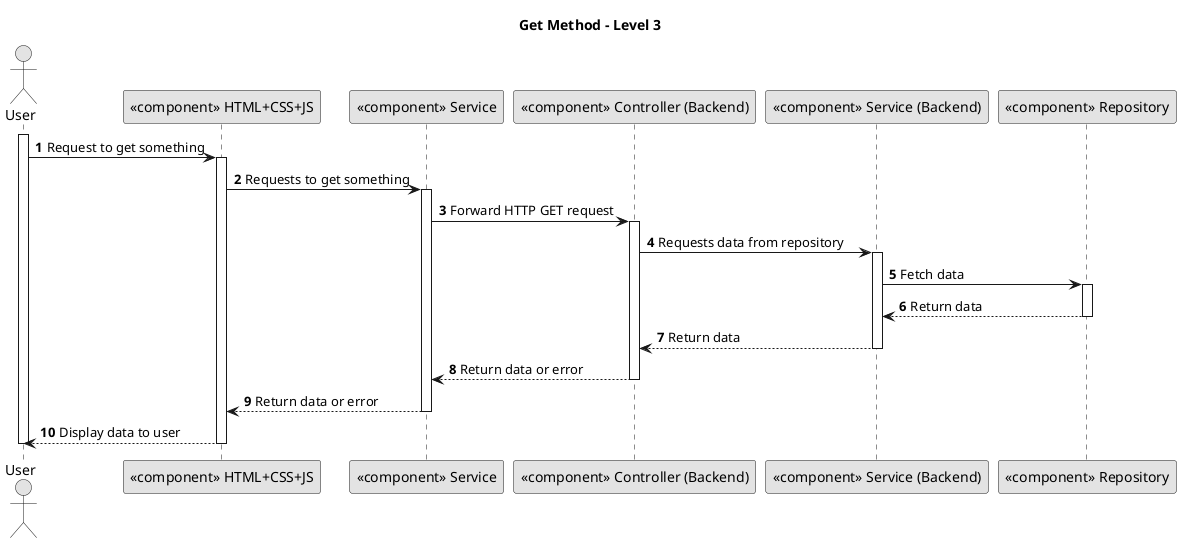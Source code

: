 @startuml

skinparam monochrome true
skinparam packageStyle rectangle
skinparam shadowing false

title Get Method - Level 3

autonumber

actor "User" as User
participant "<<component>> HTML+CSS+JS" as Frontend
participant "<<component>> Service" as FrontendService
participant "<<component>> Controller (Backend)" as Controller
participant "<<component>> Service (Backend)" as BackendService
participant "<<component>> Repository" as Repository

activate User

    User -> Frontend : Request to get something
    activate Frontend


    Frontend -> FrontendService : Requests to get something
    activate FrontendService

    FrontendService -> Controller : Forward HTTP GET request

    activate Controller
        Controller -> BackendService : Requests data from repository
        activate BackendService

            BackendService -> Repository : Fetch data
            activate Repository

                Repository --> BackendService : Return data
            deactivate Repository

            BackendService --> Controller : Return data
        deactivate BackendService

        Controller --> FrontendService : Return data or error
    deactivate Controller

    FrontendService --> Frontend : Return data or error
    deactivate FrontendService

    Frontend --> User : Display data to user
   deactivate Frontend

deactivate User

@enduml
